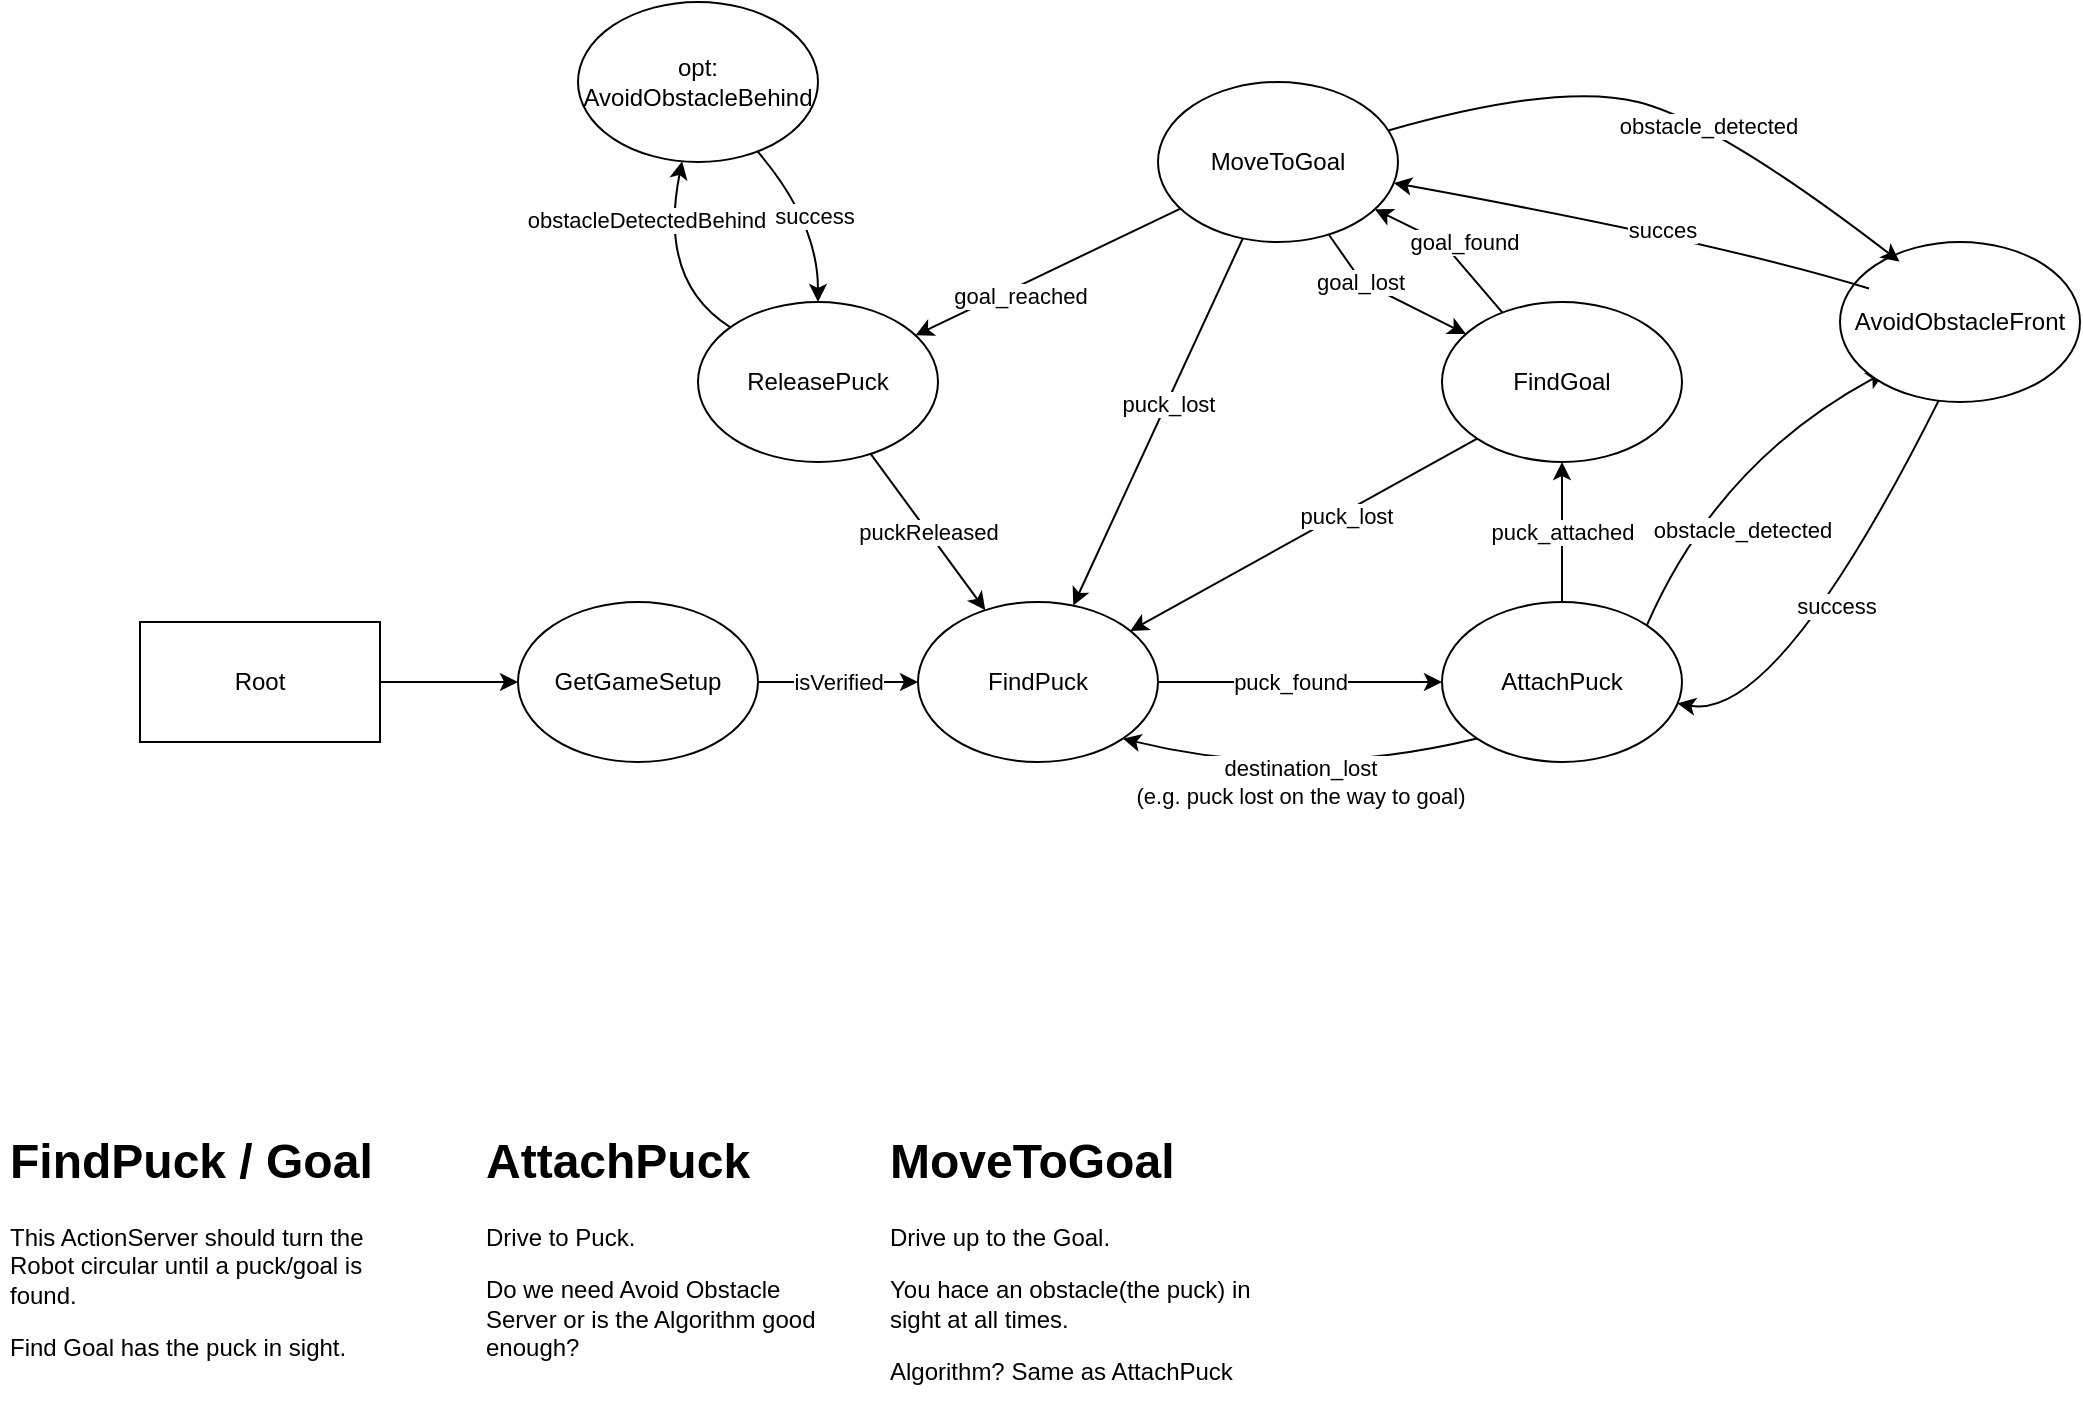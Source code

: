 <mxfile version="21.3.3" type="github">
  <diagram id="HgVTTP0pYIYPx_LaOazx" name="Seite-1">
    <mxGraphModel dx="-118" dy="610" grid="1" gridSize="10" guides="1" tooltips="1" connect="1" arrows="1" fold="1" page="1" pageScale="1" pageWidth="1169" pageHeight="827" math="0" shadow="0">
      <root>
        <mxCell id="0" />
        <mxCell id="1" parent="0" />
        <mxCell id="oMmEVApQNl-2cXcbZhK9-2" value="Root" style="rounded=0;whiteSpace=wrap;html=1;" parent="1" vertex="1">
          <mxGeometry x="1270" y="350" width="120" height="60" as="geometry" />
        </mxCell>
        <mxCell id="oMmEVApQNl-2cXcbZhK9-3" value="isVerified" style="rounded=0;orthogonalLoop=1;jettySize=auto;html=1;verticalAlign=middle;labelPosition=center;verticalLabelPosition=middle;align=center;" parent="1" source="oMmEVApQNl-2cXcbZhK9-4" target="oMmEVApQNl-2cXcbZhK9-6" edge="1">
          <mxGeometry relative="1" as="geometry" />
        </mxCell>
        <mxCell id="oMmEVApQNl-2cXcbZhK9-4" value="GetGameSetup" style="ellipse;whiteSpace=wrap;html=1;" parent="1" vertex="1">
          <mxGeometry x="1459" y="340" width="120" height="80" as="geometry" />
        </mxCell>
        <mxCell id="oMmEVApQNl-2cXcbZhK9-5" value="&lt;div&gt;puck_found&lt;/div&gt;" style="orthogonalLoop=1;jettySize=auto;html=1;verticalAlign=middle;horizontal=1;labelPosition=center;verticalLabelPosition=middle;align=center;rounded=0;" parent="1" source="oMmEVApQNl-2cXcbZhK9-6" target="oMmEVApQNl-2cXcbZhK9-16" edge="1">
          <mxGeometry x="-0.077" relative="1" as="geometry">
            <mxPoint as="offset" />
          </mxGeometry>
        </mxCell>
        <mxCell id="oMmEVApQNl-2cXcbZhK9-6" value="FindPuck" style="ellipse;whiteSpace=wrap;html=1;" parent="1" vertex="1">
          <mxGeometry x="1659" y="340" width="120" height="80" as="geometry" />
        </mxCell>
        <mxCell id="oMmEVApQNl-2cXcbZhK9-8" value="puckReleased" style="rounded=0;orthogonalLoop=1;jettySize=auto;html=1;" parent="1" source="oMmEVApQNl-2cXcbZhK9-10" target="oMmEVApQNl-2cXcbZhK9-6" edge="1">
          <mxGeometry relative="1" as="geometry">
            <mxPoint x="1677" y="352" as="targetPoint" />
          </mxGeometry>
        </mxCell>
        <mxCell id="oMmEVApQNl-2cXcbZhK9-9" value="obstacleDetectedBehind" style="edgeStyle=none;curved=1;orthogonalLoop=1;jettySize=auto;html=1;" parent="1" source="oMmEVApQNl-2cXcbZhK9-10" target="oMmEVApQNl-2cXcbZhK9-12" edge="1">
          <mxGeometry x="0.383" y="12" relative="1" as="geometry">
            <Array as="points">
              <mxPoint x="1529" y="180" />
            </Array>
            <mxPoint as="offset" />
          </mxGeometry>
        </mxCell>
        <mxCell id="oMmEVApQNl-2cXcbZhK9-10" value="ReleasePuck" style="ellipse;whiteSpace=wrap;html=1;" parent="1" vertex="1">
          <mxGeometry x="1549" y="190" width="120" height="80" as="geometry" />
        </mxCell>
        <mxCell id="oMmEVApQNl-2cXcbZhK9-11" value="success" style="edgeStyle=none;curved=1;orthogonalLoop=1;jettySize=auto;html=1;" parent="1" source="oMmEVApQNl-2cXcbZhK9-12" target="oMmEVApQNl-2cXcbZhK9-10" edge="1">
          <mxGeometry relative="1" as="geometry">
            <mxPoint x="1664" y="210" as="targetPoint" />
            <Array as="points">
              <mxPoint x="1609" y="150" />
            </Array>
          </mxGeometry>
        </mxCell>
        <mxCell id="oMmEVApQNl-2cXcbZhK9-12" value="opt: AvoidObstacleBehind" style="ellipse;whiteSpace=wrap;html=1;" parent="1" vertex="1">
          <mxGeometry x="1489" y="40" width="120" height="80" as="geometry" />
        </mxCell>
        <mxCell id="oMmEVApQNl-2cXcbZhK9-13" value="obstacle_detected" style="edgeStyle=none;orthogonalLoop=1;jettySize=auto;html=1;curved=1;exitX=1;exitY=0;exitDx=0;exitDy=0;" parent="1" source="oMmEVApQNl-2cXcbZhK9-16" edge="1">
          <mxGeometry x="-0.313" y="-24" relative="1" as="geometry">
            <mxPoint x="2142.324" y="225.133" as="targetPoint" />
            <Array as="points">
              <mxPoint x="2059" y="270" />
            </Array>
            <mxPoint as="offset" />
          </mxGeometry>
        </mxCell>
        <mxCell id="oMmEVApQNl-2cXcbZhK9-14" value="puck_attached" style="edgeStyle=none;curved=1;orthogonalLoop=1;jettySize=auto;html=1;entryX=0.5;entryY=1;entryDx=0;entryDy=0;" parent="1" source="oMmEVApQNl-2cXcbZhK9-16" target="s_LG2WAlYeivpb68vOg7-10" edge="1">
          <mxGeometry relative="1" as="geometry">
            <mxPoint x="1989" y="280" as="targetPoint" />
          </mxGeometry>
        </mxCell>
        <mxCell id="oMmEVApQNl-2cXcbZhK9-15" value="&lt;div&gt;destination_lost&lt;/div&gt;(e.g. puck lost on the way to goal)" style="edgeStyle=none;curved=1;orthogonalLoop=1;jettySize=auto;html=1;exitX=0;exitY=1;exitDx=0;exitDy=0;entryX=1;entryY=1;entryDx=0;entryDy=0;" parent="1" source="oMmEVApQNl-2cXcbZhK9-16" target="oMmEVApQNl-2cXcbZhK9-6" edge="1">
          <mxGeometry relative="1" as="geometry">
            <Array as="points">
              <mxPoint x="1849" y="430" />
            </Array>
          </mxGeometry>
        </mxCell>
        <mxCell id="oMmEVApQNl-2cXcbZhK9-16" value="AttachPuck" style="ellipse;whiteSpace=wrap;html=1;" parent="1" vertex="1">
          <mxGeometry x="1921" y="340" width="120" height="80" as="geometry" />
        </mxCell>
        <mxCell id="oMmEVApQNl-2cXcbZhK9-19" value="&lt;div&gt;success&lt;/div&gt;" style="edgeStyle=none;curved=1;orthogonalLoop=1;jettySize=auto;html=1;" parent="1" target="oMmEVApQNl-2cXcbZhK9-16" edge="1">
          <mxGeometry relative="1" as="geometry">
            <mxPoint x="2170.026" y="237.947" as="sourcePoint" />
            <Array as="points">
              <mxPoint x="2089" y="400" />
            </Array>
          </mxGeometry>
        </mxCell>
        <mxCell id="oMmEVApQNl-2cXcbZhK9-20" value="AvoidObstacleFront" style="ellipse;whiteSpace=wrap;html=1;" parent="1" vertex="1">
          <mxGeometry x="2120" y="160" width="120" height="80" as="geometry" />
        </mxCell>
        <mxCell id="s_LG2WAlYeivpb68vOg7-10" value="FindGoal" style="ellipse;whiteSpace=wrap;html=1;" parent="1" vertex="1">
          <mxGeometry x="1921" y="190" width="120" height="80" as="geometry" />
        </mxCell>
        <mxCell id="s_LG2WAlYeivpb68vOg7-11" value="" style="endArrow=classic;html=1;rounded=0;exitX=0;exitY=1;exitDx=0;exitDy=0;" parent="1" source="s_LG2WAlYeivpb68vOg7-10" target="oMmEVApQNl-2cXcbZhK9-6" edge="1">
          <mxGeometry width="50" height="50" relative="1" as="geometry">
            <mxPoint x="1739" y="400" as="sourcePoint" />
            <mxPoint x="1789" y="350" as="targetPoint" />
          </mxGeometry>
        </mxCell>
        <mxCell id="s_LG2WAlYeivpb68vOg7-12" value="puck_lost" style="edgeLabel;html=1;align=center;verticalAlign=middle;resizable=0;points=[];" parent="s_LG2WAlYeivpb68vOg7-11" vertex="1" connectable="0">
          <mxGeometry x="-0.23" y="2" relative="1" as="geometry">
            <mxPoint as="offset" />
          </mxGeometry>
        </mxCell>
        <mxCell id="s_LG2WAlYeivpb68vOg7-13" value="MoveToGoal" style="ellipse;whiteSpace=wrap;html=1;" parent="1" vertex="1">
          <mxGeometry x="1779" y="80" width="120" height="80" as="geometry" />
        </mxCell>
        <mxCell id="s_LG2WAlYeivpb68vOg7-14" value="" style="endArrow=classic;html=1;rounded=0;" parent="1" source="s_LG2WAlYeivpb68vOg7-10" target="s_LG2WAlYeivpb68vOg7-13" edge="1">
          <mxGeometry width="50" height="50" relative="1" as="geometry">
            <mxPoint x="1739" y="400" as="sourcePoint" />
            <mxPoint x="1789" y="350" as="targetPoint" />
            <Array as="points">
              <mxPoint x="1921" y="160" />
            </Array>
          </mxGeometry>
        </mxCell>
        <mxCell id="s_LG2WAlYeivpb68vOg7-15" value="&lt;div&gt;goal_found&lt;/div&gt;" style="edgeLabel;html=1;align=center;verticalAlign=middle;resizable=0;points=[];" parent="s_LG2WAlYeivpb68vOg7-14" vertex="1" connectable="0">
          <mxGeometry x="-0.221" y="-2" relative="1" as="geometry">
            <mxPoint y="-10" as="offset" />
          </mxGeometry>
        </mxCell>
        <mxCell id="s_LG2WAlYeivpb68vOg7-16" value="" style="endArrow=classic;html=1;rounded=0;" parent="1" source="s_LG2WAlYeivpb68vOg7-13" target="oMmEVApQNl-2cXcbZhK9-6" edge="1">
          <mxGeometry width="50" height="50" relative="1" as="geometry">
            <mxPoint x="1739" y="400" as="sourcePoint" />
            <mxPoint x="1789" y="350" as="targetPoint" />
          </mxGeometry>
        </mxCell>
        <mxCell id="s_LG2WAlYeivpb68vOg7-17" value="&lt;div&gt;puck_lost&lt;/div&gt;" style="edgeLabel;html=1;align=center;verticalAlign=middle;resizable=0;points=[];" parent="s_LG2WAlYeivpb68vOg7-16" vertex="1" connectable="0">
          <mxGeometry x="-0.106" relative="1" as="geometry">
            <mxPoint as="offset" />
          </mxGeometry>
        </mxCell>
        <mxCell id="s_LG2WAlYeivpb68vOg7-19" value="" style="endArrow=classic;html=1;rounded=0;" parent="1" source="s_LG2WAlYeivpb68vOg7-13" target="oMmEVApQNl-2cXcbZhK9-10" edge="1">
          <mxGeometry width="50" height="50" relative="1" as="geometry">
            <mxPoint x="1739" y="350" as="sourcePoint" />
            <mxPoint x="1732.869" y="125.246" as="targetPoint" />
          </mxGeometry>
        </mxCell>
        <mxCell id="s_LG2WAlYeivpb68vOg7-20" value="&lt;div&gt;goal_reached&lt;/div&gt;" style="edgeLabel;html=1;align=center;verticalAlign=middle;resizable=0;points=[];" parent="s_LG2WAlYeivpb68vOg7-19" vertex="1" connectable="0">
          <mxGeometry x="-0.406" y="3" relative="1" as="geometry">
            <mxPoint x="-43" y="22" as="offset" />
          </mxGeometry>
        </mxCell>
        <mxCell id="s_LG2WAlYeivpb68vOg7-21" value="" style="endArrow=classic;html=1;rounded=0;" parent="1" source="s_LG2WAlYeivpb68vOg7-13" target="s_LG2WAlYeivpb68vOg7-10" edge="1">
          <mxGeometry width="50" height="50" relative="1" as="geometry">
            <mxPoint x="1739" y="350" as="sourcePoint" />
            <mxPoint x="1789" y="300" as="targetPoint" />
            <Array as="points">
              <mxPoint x="1881" y="180" />
            </Array>
          </mxGeometry>
        </mxCell>
        <mxCell id="s_LG2WAlYeivpb68vOg7-22" value="&lt;div&gt;goal_lost&lt;/div&gt;" style="edgeLabel;html=1;align=center;verticalAlign=middle;resizable=0;points=[];" parent="s_LG2WAlYeivpb68vOg7-21" vertex="1" connectable="0">
          <mxGeometry x="0.094" y="-3" relative="1" as="geometry">
            <mxPoint x="-16" y="-11" as="offset" />
          </mxGeometry>
        </mxCell>
        <mxCell id="s_LG2WAlYeivpb68vOg7-23" value="" style="curved=1;endArrow=classic;html=1;rounded=0;" parent="1" source="s_LG2WAlYeivpb68vOg7-13" edge="1">
          <mxGeometry width="50" height="50" relative="1" as="geometry">
            <mxPoint x="2029" y="120" as="sourcePoint" />
            <mxPoint x="2149.704" y="169.772" as="targetPoint" />
            <Array as="points">
              <mxPoint x="1979" y="80" />
              <mxPoint x="2059" y="100" />
            </Array>
          </mxGeometry>
        </mxCell>
        <mxCell id="s_LG2WAlYeivpb68vOg7-24" value="obstacle_detected" style="edgeLabel;html=1;align=center;verticalAlign=middle;resizable=0;points=[];" parent="s_LG2WAlYeivpb68vOg7-23" vertex="1" connectable="0">
          <mxGeometry x="0.164" y="-3" relative="1" as="geometry">
            <mxPoint as="offset" />
          </mxGeometry>
        </mxCell>
        <mxCell id="s_LG2WAlYeivpb68vOg7-25" value="" style="curved=1;endArrow=classic;html=1;rounded=0;" parent="1" target="s_LG2WAlYeivpb68vOg7-13" edge="1">
          <mxGeometry width="50" height="50" relative="1" as="geometry">
            <mxPoint x="2134.522" y="183.238" as="sourcePoint" />
            <mxPoint x="2049" y="120" as="targetPoint" />
            <Array as="points">
              <mxPoint x="2059" y="160" />
            </Array>
          </mxGeometry>
        </mxCell>
        <mxCell id="s_LG2WAlYeivpb68vOg7-26" value="&lt;div&gt;succes&lt;/div&gt;" style="edgeLabel;html=1;align=center;verticalAlign=middle;resizable=0;points=[];" parent="s_LG2WAlYeivpb68vOg7-25" vertex="1" connectable="0">
          <mxGeometry x="-0.105" y="-1" relative="1" as="geometry">
            <mxPoint x="1" as="offset" />
          </mxGeometry>
        </mxCell>
        <mxCell id="s_LG2WAlYeivpb68vOg7-27" value="&lt;h1&gt;FindPuck / Goal&lt;br&gt;&lt;/h1&gt;&lt;p&gt;This ActionServer should turn the Robot circular until a puck/goal is found.&lt;/p&gt;&lt;p&gt;Find Goal has the puck in sight.&lt;br&gt;&lt;/p&gt;" style="text;html=1;strokeColor=none;fillColor=none;spacing=5;spacingTop=-20;whiteSpace=wrap;overflow=hidden;rounded=0;" parent="1" vertex="1">
          <mxGeometry x="1200" y="600" width="190" height="120" as="geometry" />
        </mxCell>
        <mxCell id="s_LG2WAlYeivpb68vOg7-29" value="&lt;h1&gt;AttachPuck&lt;/h1&gt;&lt;p&gt;Drive to Puck.&lt;/p&gt;&lt;p&gt;Do we need Avoid Obstacle Server or is the Algorithm good enough?&lt;br&gt;&lt;/p&gt;" style="text;html=1;strokeColor=none;fillColor=none;spacing=5;spacingTop=-20;whiteSpace=wrap;overflow=hidden;rounded=0;" parent="1" vertex="1">
          <mxGeometry x="1438" y="600" width="190" height="120" as="geometry" />
        </mxCell>
        <mxCell id="s_LG2WAlYeivpb68vOg7-30" value="&lt;h1&gt;MoveToGoal&lt;/h1&gt;&lt;p&gt;Drive up to the Goal.&lt;/p&gt;&lt;p&gt;You hace an obstacle(the puck) in sight at all times.&lt;/p&gt;&lt;p&gt;Algorithm? Same as AttachPuck&lt;br&gt;&lt;/p&gt;" style="text;html=1;strokeColor=none;fillColor=none;spacing=5;spacingTop=-20;whiteSpace=wrap;overflow=hidden;rounded=0;" parent="1" vertex="1">
          <mxGeometry x="1640" y="600" width="190" height="140" as="geometry" />
        </mxCell>
        <mxCell id="4W2lGPJqmnJ4D_VzhBgx-2" value="" style="endArrow=classic;html=1;rounded=0;" edge="1" parent="1" source="oMmEVApQNl-2cXcbZhK9-2" target="oMmEVApQNl-2cXcbZhK9-4">
          <mxGeometry width="50" height="50" relative="1" as="geometry">
            <mxPoint x="1640" y="340" as="sourcePoint" />
            <mxPoint x="1690" y="290" as="targetPoint" />
          </mxGeometry>
        </mxCell>
      </root>
    </mxGraphModel>
  </diagram>
</mxfile>
